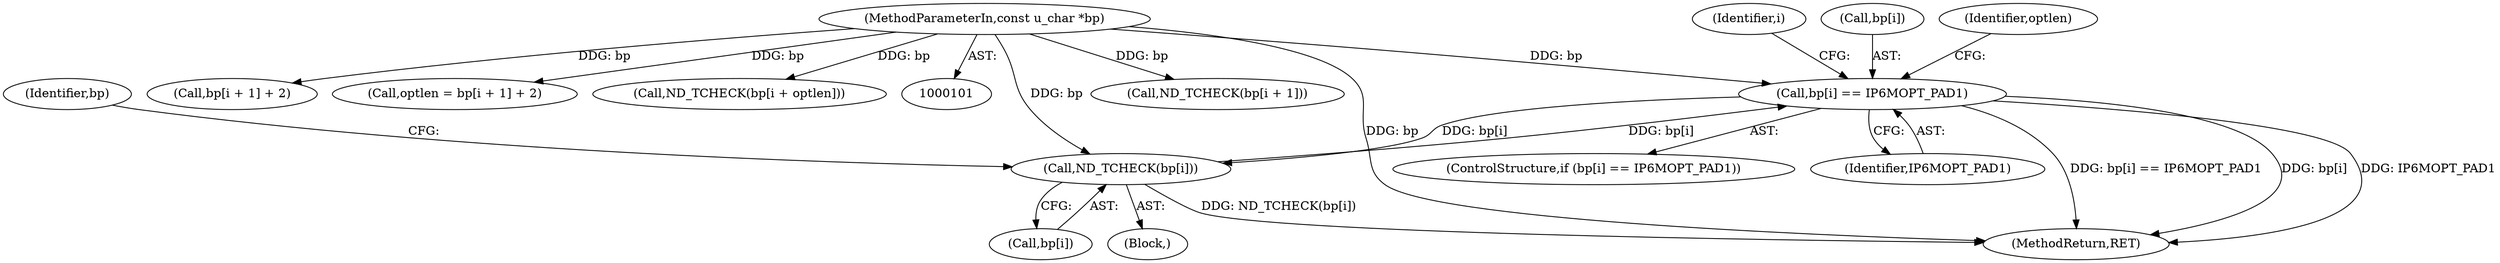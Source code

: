 digraph "0_tcpdump_5338aac7b8b880b0c5e0c15e27dadc44c5559284@array" {
"1000124" [label="(Call,bp[i] == IP6MOPT_PAD1)"];
"1000119" [label="(Call,ND_TCHECK(bp[i]))"];
"1000124" [label="(Call,bp[i] == IP6MOPT_PAD1)"];
"1000103" [label="(MethodParameterIn,const u_char *bp)"];
"1000141" [label="(Call,ND_TCHECK(bp[i + 1]))"];
"1000126" [label="(Identifier,bp)"];
"1000123" [label="(ControlStructure,if (bp[i] == IP6MOPT_PAD1))"];
"1000137" [label="(Identifier,i)"];
"1000119" [label="(Call,ND_TCHECK(bp[i]))"];
"1000149" [label="(Call,bp[i + 1] + 2)"];
"1000124" [label="(Call,bp[i] == IP6MOPT_PAD1)"];
"1000128" [label="(Identifier,IP6MOPT_PAD1)"];
"1000118" [label="(Block,)"];
"1000125" [label="(Call,bp[i])"];
"1000147" [label="(Call,optlen = bp[i + 1] + 2)"];
"1000165" [label="(Call,ND_TCHECK(bp[i + optlen]))"];
"1000130" [label="(Identifier,optlen)"];
"1000103" [label="(MethodParameterIn,const u_char *bp)"];
"1000372" [label="(MethodReturn,RET)"];
"1000120" [label="(Call,bp[i])"];
"1000124" -> "1000123"  [label="AST: "];
"1000124" -> "1000128"  [label="CFG: "];
"1000125" -> "1000124"  [label="AST: "];
"1000128" -> "1000124"  [label="AST: "];
"1000130" -> "1000124"  [label="CFG: "];
"1000137" -> "1000124"  [label="CFG: "];
"1000124" -> "1000372"  [label="DDG: bp[i]"];
"1000124" -> "1000372"  [label="DDG: IP6MOPT_PAD1"];
"1000124" -> "1000372"  [label="DDG: bp[i] == IP6MOPT_PAD1"];
"1000124" -> "1000119"  [label="DDG: bp[i]"];
"1000119" -> "1000124"  [label="DDG: bp[i]"];
"1000103" -> "1000124"  [label="DDG: bp"];
"1000119" -> "1000118"  [label="AST: "];
"1000119" -> "1000120"  [label="CFG: "];
"1000120" -> "1000119"  [label="AST: "];
"1000126" -> "1000119"  [label="CFG: "];
"1000119" -> "1000372"  [label="DDG: ND_TCHECK(bp[i])"];
"1000103" -> "1000119"  [label="DDG: bp"];
"1000103" -> "1000101"  [label="AST: "];
"1000103" -> "1000372"  [label="DDG: bp"];
"1000103" -> "1000141"  [label="DDG: bp"];
"1000103" -> "1000147"  [label="DDG: bp"];
"1000103" -> "1000149"  [label="DDG: bp"];
"1000103" -> "1000165"  [label="DDG: bp"];
}
